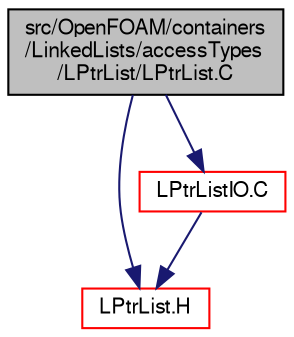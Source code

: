 digraph "src/OpenFOAM/containers/LinkedLists/accessTypes/LPtrList/LPtrList.C"
{
  bgcolor="transparent";
  edge [fontname="FreeSans",fontsize="10",labelfontname="FreeSans",labelfontsize="10"];
  node [fontname="FreeSans",fontsize="10",shape=record];
  Node0 [label="src/OpenFOAM/containers\l/LinkedLists/accessTypes\l/LPtrList/LPtrList.C",height=0.2,width=0.4,color="black", fillcolor="grey75", style="filled", fontcolor="black"];
  Node0 -> Node1 [color="midnightblue",fontsize="10",style="solid",fontname="FreeSans"];
  Node1 [label="LPtrList.H",height=0.2,width=0.4,color="red",URL="$a08537.html"];
  Node0 -> Node10 [color="midnightblue",fontsize="10",style="solid",fontname="FreeSans"];
  Node10 [label="LPtrListIO.C",height=0.2,width=0.4,color="red",URL="$a08540.html"];
  Node10 -> Node1 [color="midnightblue",fontsize="10",style="solid",fontname="FreeSans"];
}
